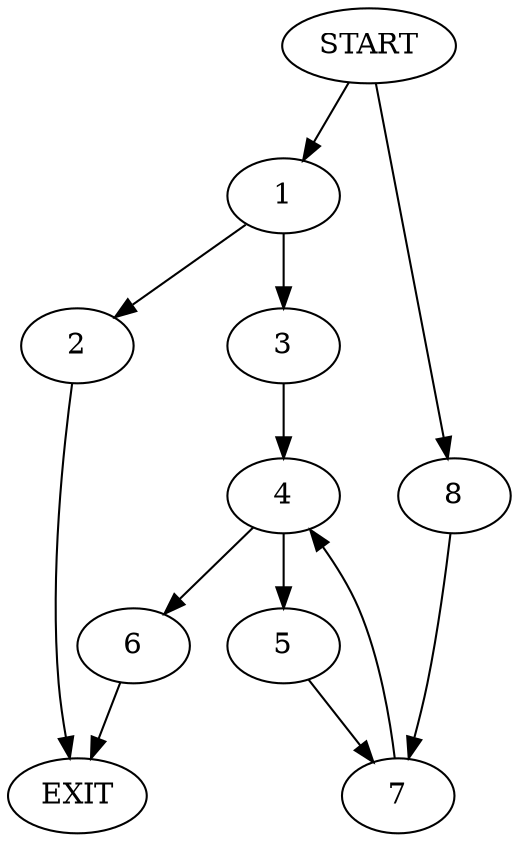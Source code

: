 digraph {
0 [label="START"]
9 [label="EXIT"]
0 -> 1
1 -> 2
1 -> 3
3 -> 4
2 -> 9
4 -> 5
4 -> 6
5 -> 7
6 -> 9
7 -> 4
0 -> 8
8 -> 7
}
